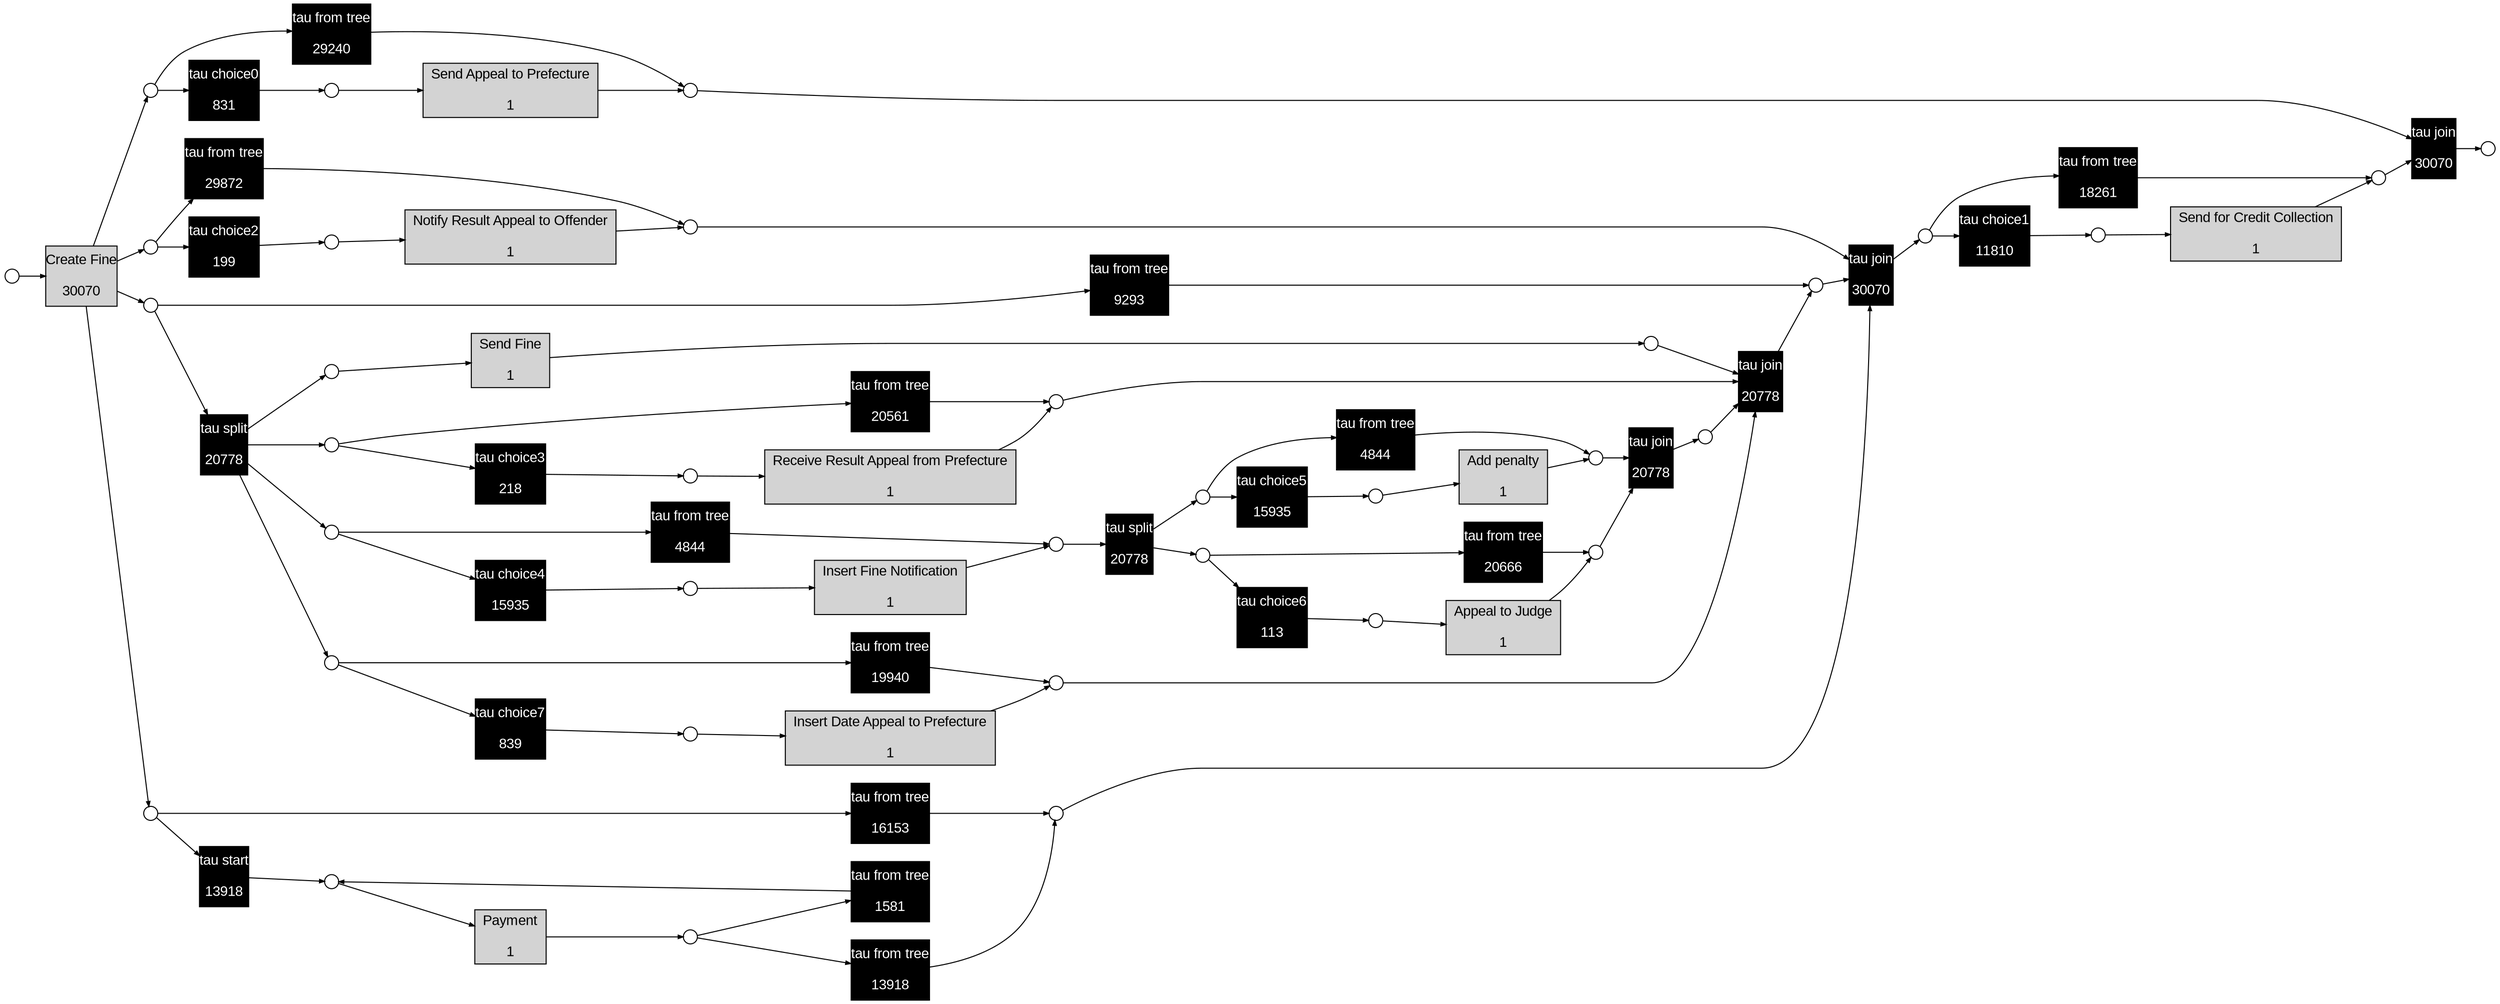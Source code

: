digraph G { 
ranksep=".3"; fontsize="14"; remincross=true; margin="0.0,0.0"; fontname="Arial";rankdir="LR";
edge [arrowsize="0.5"];
node [height=".2",width=".2",fontname="Arial",fontsize="14"];
ratio=0.4;
id1 [shape="box",margin="0, 0.1",label="Create Fine\n\n30070",style="filled"];
id2 [shape="box",margin="0, 0.1",color="black",fontcolor="white",label="tau join\n\n30070",style="filled"];
id3 [shape="box",margin="0, 0.1",color="black",fontcolor="white",label="tau from tree\n\n29240",style="filled"];
id4 [shape="box",label="Send Appeal to Prefecture\n\n1",style="filled"];
id5 [shape="box",margin="0, 0.1",color="black",fontcolor="white",label="tau join\n\n30070",style="filled"];
id6 [shape="box",margin="0, 0.1",color="black",fontcolor="white",label="tau from tree\n\n29872",style="filled"];
id7 [shape="box",label="Notify Result Appeal to Offender\n\n1",style="filled"];
id8 [shape="box",margin="0, 0.1",color="black",fontcolor="white",label="tau from tree\n\n9293",style="filled"];
id9 [shape="box",margin="0, 0.1",color="black",fontcolor="white",label="tau split\n\n20778",style="filled"];
id10 [shape="box",margin="0, 0.1",color="black",fontcolor="white",label="tau join\n\n20778",style="filled"];
id11 [shape="box",label="Send Fine\n\n1",style="filled"];
id12 [shape="box",margin="0, 0.1",color="black",fontcolor="white",label="tau from tree\n\n20561",style="filled"];
id13 [shape="box",label="Receive Result Appeal from Prefecture\n\n1",style="filled"];
id14 [shape="box",margin="0, 0.1",color="black",fontcolor="white",label="tau from tree\n\n4844",style="filled"];
id15 [shape="box",label="Insert Fine Notification\n\n1",style="filled"];
id16 [shape="box",margin="0, 0.1",color="black",fontcolor="white",label="tau split\n\n20778",style="filled"];
id17 [shape="box",margin="0, 0.1",color="black",fontcolor="white",label="tau join\n\n20778",style="filled"];
id18 [shape="box",margin="0, 0.1",color="black",fontcolor="white",label="tau from tree\n\n4844",style="filled"];
id19 [shape="box",label="Add penalty\n\n1",style="filled"];
id20 [shape="box",margin="0, 0.1",color="black",fontcolor="white",label="tau from tree\n\n20666",style="filled"];
id21 [shape="box",label="Appeal to Judge\n\n1",style="filled"];
id22 [shape="box",margin="0, 0.1",color="black",fontcolor="white",label="tau from tree\n\n19940",style="filled"];
id23 [shape="box",label="Insert Date Appeal to Prefecture\n\n1",style="filled"];
id24 [shape="box",margin="0, 0.1",color="black",fontcolor="white",label="tau from tree\n\n16153",style="filled"];
id25 [shape="box",margin="0, 0.1",color="black",fontcolor="white",label="tau start\n\n13918",style="filled"];
id26 [shape="box",label="Payment\n\n1",style="filled"];
id27 [shape="box",margin="0, 0.1",color="black",fontcolor="white",label="tau from tree\n\n1581",style="filled"];
id28 [shape="box",margin="0, 0.1",color="black",fontcolor="white",label="tau from tree\n\n13918",style="filled"];
id29 [shape="box",margin="0, 0.1",color="black",fontcolor="white",label="tau from tree\n\n18261",style="filled"];
id30 [shape="box",label="Send for Credit Collection\n\n1",style="filled"];
id31 [shape="box",margin="0, 0.1",color="black",fontcolor="white",label="tau choice0\n\n831",style="filled"];
id32 [shape="box",margin="0, 0.1",color="black",fontcolor="white",label="tau choice1\n\n11810",style="filled"];
id33 [shape="box",margin="0, 0.1",color="black",fontcolor="white",label="tau choice2\n\n199",style="filled"];
id34 [shape="box",margin="0, 0.1",color="black",fontcolor="white",label="tau choice3\n\n218",style="filled"];
id35 [shape="box",margin="0, 0.1",color="black",fontcolor="white",label="tau choice4\n\n15935",style="filled"];
id36 [shape="box",margin="0, 0.1",color="black",fontcolor="white",label="tau choice5\n\n15935",style="filled"];
id37 [shape="box",margin="0, 0.1",color="black",fontcolor="white",label="tau choice6\n\n113",style="filled"];
id38 [shape="box",margin="0, 0.1",color="black",fontcolor="white",label="tau choice7\n\n839",style="filled"];
id39 [shape="circle",label=""];
id40 [shape="circle",label=""];
id41 [shape="circle",label=""];
id42 [shape="circle",label=""];
id43 [shape="circle",label=""];
id44 [shape="circle",label=""];
id45 [shape="circle",label=""];
id46 [shape="circle",label=""];
id47 [shape="circle",label=""];
id48 [shape="circle",label=""];
id49 [shape="circle",label=""];
id50 [shape="circle",label=""];
id51 [shape="circle",label=""];
id52 [shape="circle",label=""];
id53 [shape="circle",label=""];
id54 [shape="circle",label=""];
id55 [shape="circle",label=""];
id56 [shape="circle",label=""];
id57 [shape="circle",label=""];
id58 [shape="circle",label=""];
id59 [shape="circle",label=""];
id60 [shape="circle",label=""];
id61 [shape="circle",label=""];
id62 [shape="circle",label=""];
id63 [shape="circle",label=""];
id64 [shape="circle",label=""];
id65 [shape="circle",label=""];
id66 [shape="circle",label=""];
id67 [shape="circle",label=""];
id68 [shape="circle",label=""];
id69 [shape="circle",label=""];
id70 [shape="circle",label=""];
id71 [shape="circle",label=""];
id72 [shape="circle",label=""];
id73 [shape="circle",label=""];
id17 -> id54
id11 -> id50
id30 -> id43
id51 -> id34
id41 -> id3
id60 -> id22
id47 -> id8
id9 -> id53
id31 -> id66
id49 -> id11
id19 -> id57
id32 -> id67
id26 -> id64
id3 -> id42
id9 -> id60
id41 -> id31
id61 -> id10
id43 -> id2
id29 -> id43
id52 -> id10
id62 -> id25
id6 -> id46
id28 -> id63
id22 -> id61
id45 -> id33
id65 -> id26
id37 -> id72
id34 -> id69
id53 -> id14
id51 -> id12
id54 -> id10
id45 -> id6
id25 -> id65
id67 -> id30
id1 -> id62
id23 -> id61
id56 -> id36
id58 -> id37
id35 -> id70
id70 -> id15
id9 -> id49
id53 -> id35
id8 -> id48
id36 -> id71
id10 -> id48
id1 -> id47
id39 -> id1
id9 -> id51
id55 -> id16
id12 -> id52
id69 -> id13
id14 -> id55
id20 -> id59
id58 -> id20
id56 -> id18
id1 -> id41
id60 -> id38
id2 -> id40
id16 -> id56
id24 -> id63
id50 -> id10
id73 -> id23
id42 -> id2
id66 -> id4
id63 -> id5
id46 -> id5
id7 -> id46
id72 -> id21
id16 -> id58
id59 -> id17
id44 -> id29
id4 -> id42
id5 -> id44
id33 -> id68
id62 -> id24
id68 -> id7
id21 -> id59
id57 -> id17
id64 -> id28
id1 -> id45
id44 -> id32
id64 -> id27
id38 -> id73
id13 -> id52
id15 -> id55
id71 -> id19
id48 -> id5
id18 -> id57
id27 -> id65
id47 -> id9
}